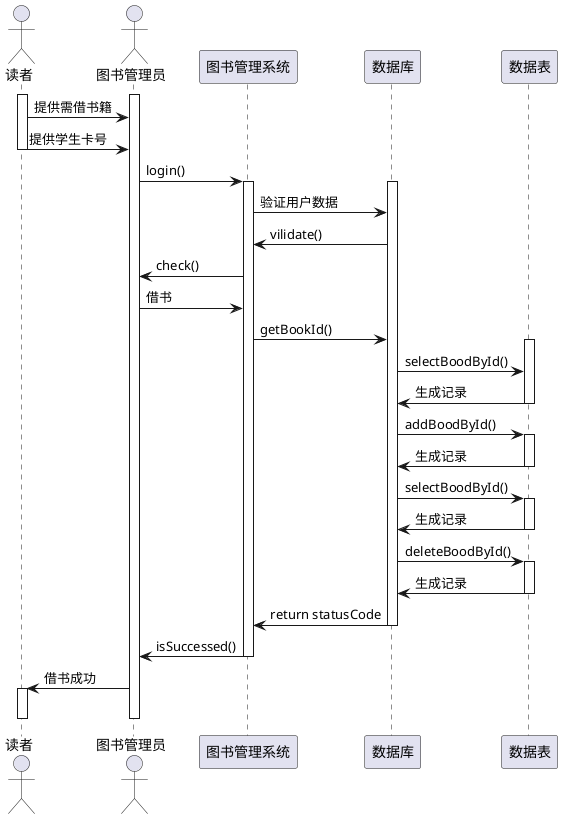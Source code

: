@startuml
actor  读者 as reader
actor  图书管理员 as manager
activate reader
activate manager
reader->manager:提供需借书籍
reader->manager:提供学生卡号
deactivate reader

manager->图书管理系统:login()
activate 图书管理系统
  activate 数据库
  图书管理系统 -> 数据库:验证用户数据
  数据库 ->  图书管理系统: vilidate()
  manager<-图书管理系统:  check()

  manager -> 图书管理系统 : 借书
  图书管理系统 -> 数据库:  getBookId()
     activate 数据表

     数据库 -> 数据表:     selectBoodById()
     数据表 -> 数据库:     生成记录
     deactivate 数据表

     数据库 -> 数据表:     addBoodById()
     activate 数据表
     数据表 -> 数据库:     生成记录
     deactivate 数据表

     数据库 -> 数据表:     selectBoodById()
     activate 数据表
     数据表 -> 数据库:     生成记录
     deactivate 数据表

     数据库 -> 数据表:     deleteBoodById()
     activate 数据表
     数据表 -> 数据库:     生成记录
     deactivate 数据表



  数据库 -> 图书管理系统:  return statusCode
  deactivate 数据库
  图书管理系统 -> manager: isSuccessed()
  deactivate 图书管理系统

  manager -> reader: 借书成功
  activate reader
  deactivate reader
  deactivate manager




@enduml

